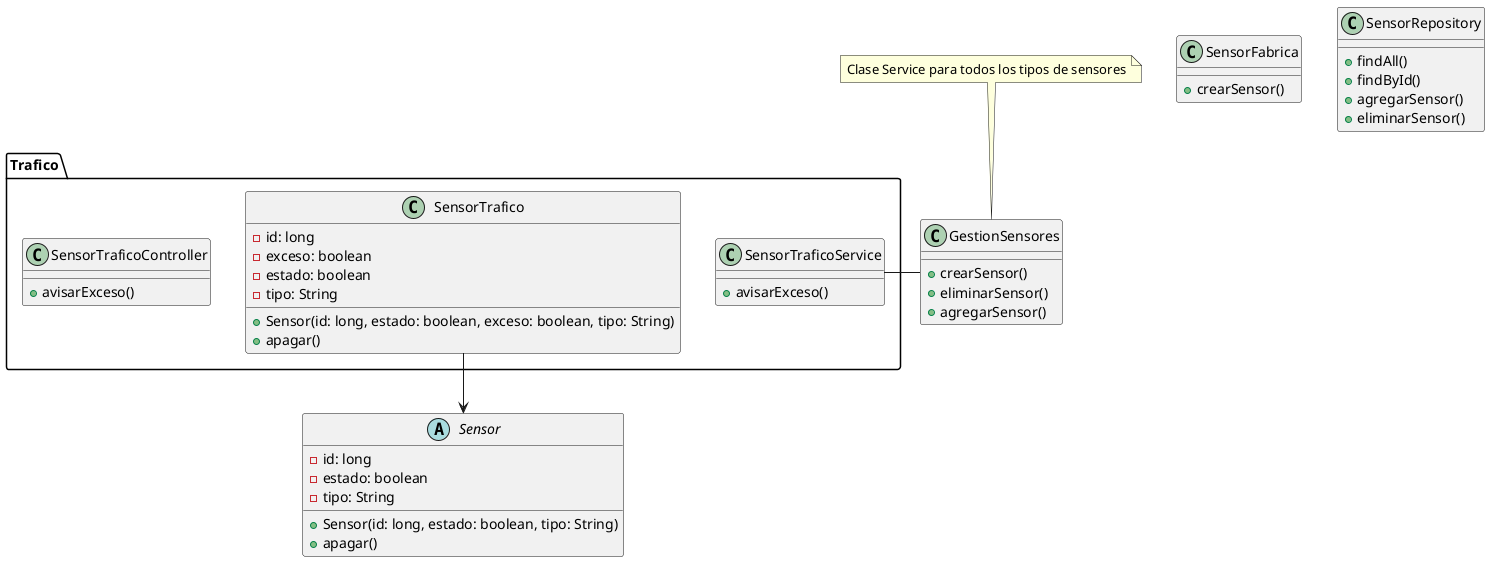 @startuml
'https://plantuml.com/class-diagram

package Trafico{
    class SensorTrafico{
        -id: long
        -exceso: boolean
        -estado: boolean
        -tipo: String
        +Sensor(id: long, estado: boolean, exceso: boolean, tipo: String)
        +apagar()
    }
    class SensorTraficoService{
        +avisarExceso()
    }
    class SensorTraficoController{
        +avisarExceso()
    }
}
class GestionSensores{
    +crearSensor()
    +eliminarSensor()
    +agregarSensor()
}
class SensorFabrica{
    +crearSensor()
}
abstract class Sensor{
    -id: long
    -estado: boolean
    -tipo: String
    +Sensor(id: long, estado: boolean, tipo: String)
    +apagar()
}
class SensorRepository{
    +findAll()
    +findById()
    +agregarSensor()
    +eliminarSensor()
}
note top of GestionSensores: Clase Service para todos los tipos de sensores
SensorTrafico --> Sensor
SensorTraficoService - GestionSensores

@enduml